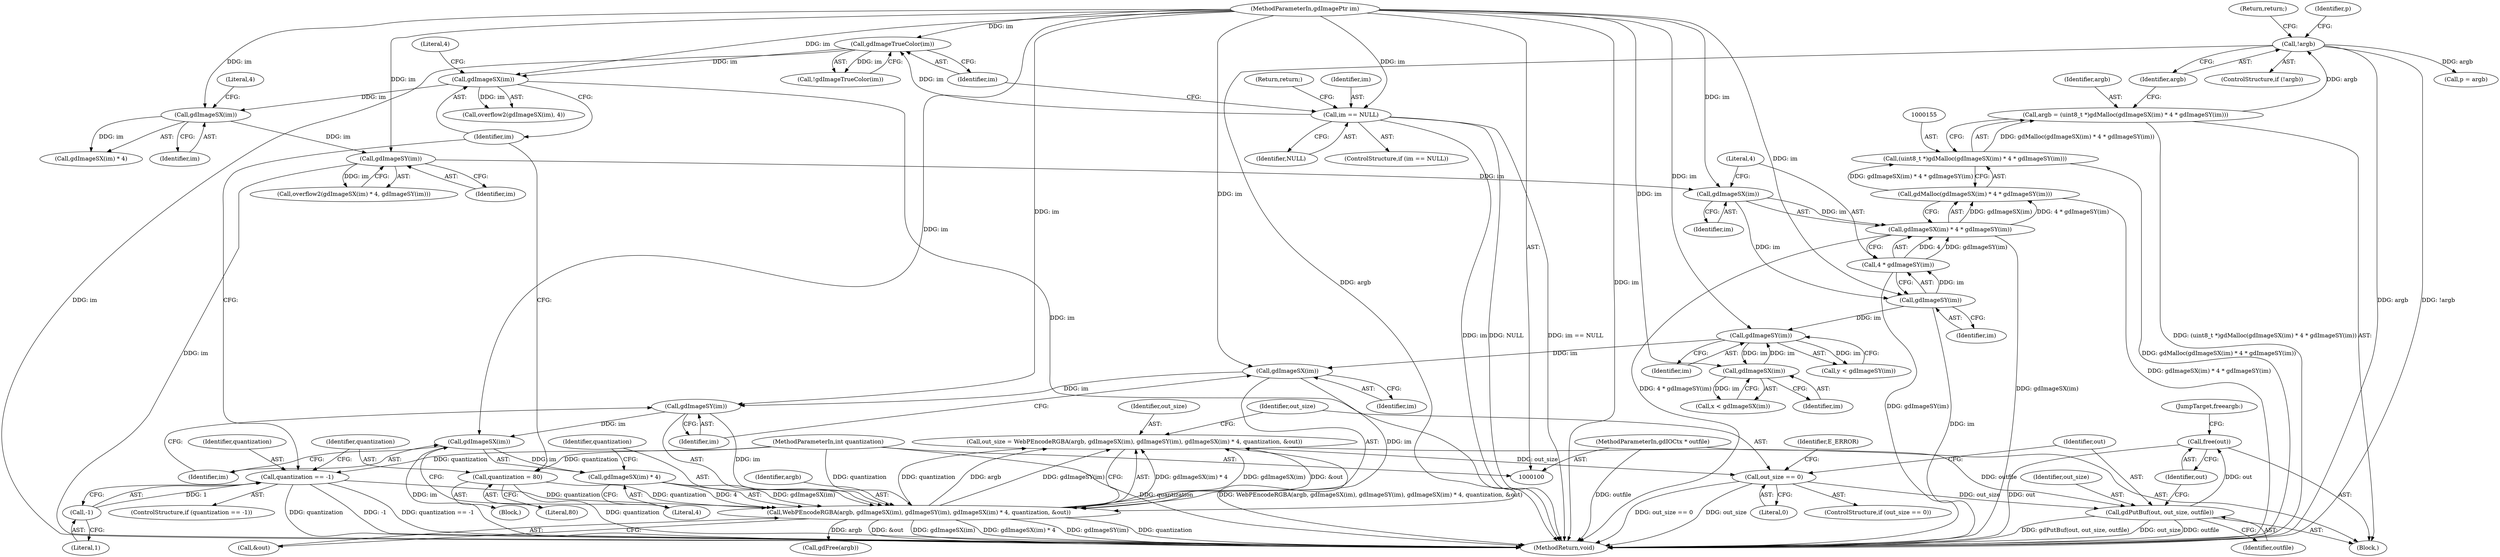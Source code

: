 digraph "0_libgd_c18263e0e0769faee96a5d0ee04b750c442783c6@API" {
"1000281" [label="(Call,free(out))"];
"1000277" [label="(Call,gdPutBuf(out, out_size, outfile))"];
"1000269" [label="(Call,out_size == 0)"];
"1000253" [label="(Call,out_size = WebPEncodeRGBA(argb, gdImageSX(im), gdImageSY(im), gdImageSX(im) * 4, quantization, &out))"];
"1000255" [label="(Call,WebPEncodeRGBA(argb, gdImageSX(im), gdImageSY(im), gdImageSX(im) * 4, quantization, &out))"];
"1000165" [label="(Call,!argb)"];
"1000152" [label="(Call,argb = (uint8_t *)gdMalloc(gdImageSX(im) * 4 * gdImageSY(im)))"];
"1000154" [label="(Call,(uint8_t *)gdMalloc(gdImageSX(im) * 4 * gdImageSY(im)))"];
"1000156" [label="(Call,gdMalloc(gdImageSX(im) * 4 * gdImageSY(im)))"];
"1000157" [label="(Call,gdImageSX(im) * 4 * gdImageSY(im))"];
"1000158" [label="(Call,gdImageSX(im))"];
"1000148" [label="(Call,gdImageSY(im))"];
"1000145" [label="(Call,gdImageSX(im))"];
"1000137" [label="(Call,gdImageSX(im))"];
"1000119" [label="(Call,gdImageTrueColor(im))"];
"1000112" [label="(Call,im == NULL)"];
"1000101" [label="(MethodParameterIn,gdImagePtr im)"];
"1000160" [label="(Call,4 * gdImageSY(im))"];
"1000162" [label="(Call,gdImageSY(im))"];
"1000261" [label="(Call,gdImageSX(im) * 4)"];
"1000262" [label="(Call,gdImageSX(im))"];
"1000259" [label="(Call,gdImageSY(im))"];
"1000257" [label="(Call,gdImageSX(im))"];
"1000178" [label="(Call,gdImageSY(im))"];
"1000189" [label="(Call,gdImageSX(im))"];
"1000132" [label="(Call,quantization = 80)"];
"1000103" [label="(MethodParameterIn,int quantization)"];
"1000127" [label="(Call,quantization == -1)"];
"1000129" [label="(Call,-1)"];
"1000102" [label="(MethodParameterIn,gdIOCtx * outfile)"];
"1000263" [label="(Identifier,im)"];
"1000274" [label="(Identifier,E_ERROR)"];
"1000156" [label="(Call,gdMalloc(gdImageSX(im) * 4 * gdImageSY(im)))"];
"1000116" [label="(Return,return;)"];
"1000163" [label="(Identifier,im)"];
"1000161" [label="(Literal,4)"];
"1000257" [label="(Call,gdImageSX(im))"];
"1000280" [label="(Identifier,outfile)"];
"1000176" [label="(Call,y < gdImageSY(im))"];
"1000266" [label="(Call,&out)"];
"1000179" [label="(Identifier,im)"];
"1000165" [label="(Call,!argb)"];
"1000143" [label="(Call,overflow2(gdImageSX(im) * 4, gdImageSY(im)))"];
"1000281" [label="(Call,free(out))"];
"1000154" [label="(Call,(uint8_t *)gdMalloc(gdImageSX(im) * 4 * gdImageSY(im)))"];
"1000254" [label="(Identifier,out_size)"];
"1000134" [label="(Literal,80)"];
"1000282" [label="(Identifier,out)"];
"1000270" [label="(Identifier,out_size)"];
"1000278" [label="(Identifier,out)"];
"1000147" [label="(Literal,4)"];
"1000101" [label="(MethodParameterIn,gdImagePtr im)"];
"1000118" [label="(Call,!gdImageTrueColor(im))"];
"1000166" [label="(Identifier,argb)"];
"1000104" [label="(Block,)"];
"1000261" [label="(Call,gdImageSX(im) * 4)"];
"1000127" [label="(Call,quantization == -1)"];
"1000132" [label="(Call,quantization = 80)"];
"1000277" [label="(Call,gdPutBuf(out, out_size, outfile))"];
"1000286" [label="(MethodReturn,void)"];
"1000148" [label="(Call,gdImageSY(im))"];
"1000170" [label="(Identifier,p)"];
"1000283" [label="(JumpTarget,freeargb:)"];
"1000131" [label="(Block,)"];
"1000149" [label="(Identifier,im)"];
"1000260" [label="(Identifier,im)"];
"1000164" [label="(ControlStructure,if (!argb))"];
"1000190" [label="(Identifier,im)"];
"1000284" [label="(Call,gdFree(argb))"];
"1000126" [label="(ControlStructure,if (quantization == -1))"];
"1000259" [label="(Call,gdImageSY(im))"];
"1000139" [label="(Literal,4)"];
"1000160" [label="(Call,4 * gdImageSY(im))"];
"1000268" [label="(ControlStructure,if (out_size == 0))"];
"1000119" [label="(Call,gdImageTrueColor(im))"];
"1000157" [label="(Call,gdImageSX(im) * 4 * gdImageSY(im))"];
"1000138" [label="(Identifier,im)"];
"1000103" [label="(MethodParameterIn,int quantization)"];
"1000129" [label="(Call,-1)"];
"1000128" [label="(Identifier,quantization)"];
"1000158" [label="(Call,gdImageSX(im))"];
"1000111" [label="(ControlStructure,if (im == NULL))"];
"1000187" [label="(Call,x < gdImageSX(im))"];
"1000279" [label="(Identifier,out_size)"];
"1000130" [label="(Literal,1)"];
"1000169" [label="(Call,p = argb)"];
"1000189" [label="(Call,gdImageSX(im))"];
"1000256" [label="(Identifier,argb)"];
"1000136" [label="(Call,overflow2(gdImageSX(im), 4))"];
"1000168" [label="(Return,return;)"];
"1000264" [label="(Literal,4)"];
"1000159" [label="(Identifier,im)"];
"1000112" [label="(Call,im == NULL)"];
"1000153" [label="(Identifier,argb)"];
"1000253" [label="(Call,out_size = WebPEncodeRGBA(argb, gdImageSX(im), gdImageSY(im), gdImageSX(im) * 4, quantization, &out))"];
"1000120" [label="(Identifier,im)"];
"1000144" [label="(Call,gdImageSX(im) * 4)"];
"1000137" [label="(Call,gdImageSX(im))"];
"1000269" [label="(Call,out_size == 0)"];
"1000146" [label="(Identifier,im)"];
"1000265" [label="(Identifier,quantization)"];
"1000162" [label="(Call,gdImageSY(im))"];
"1000271" [label="(Literal,0)"];
"1000262" [label="(Call,gdImageSX(im))"];
"1000258" [label="(Identifier,im)"];
"1000133" [label="(Identifier,quantization)"];
"1000102" [label="(MethodParameterIn,gdIOCtx * outfile)"];
"1000178" [label="(Call,gdImageSY(im))"];
"1000113" [label="(Identifier,im)"];
"1000114" [label="(Identifier,NULL)"];
"1000145" [label="(Call,gdImageSX(im))"];
"1000152" [label="(Call,argb = (uint8_t *)gdMalloc(gdImageSX(im) * 4 * gdImageSY(im)))"];
"1000255" [label="(Call,WebPEncodeRGBA(argb, gdImageSX(im), gdImageSY(im), gdImageSX(im) * 4, quantization, &out))"];
"1000281" -> "1000104"  [label="AST: "];
"1000281" -> "1000282"  [label="CFG: "];
"1000282" -> "1000281"  [label="AST: "];
"1000283" -> "1000281"  [label="CFG: "];
"1000281" -> "1000286"  [label="DDG: out"];
"1000277" -> "1000281"  [label="DDG: out"];
"1000277" -> "1000104"  [label="AST: "];
"1000277" -> "1000280"  [label="CFG: "];
"1000278" -> "1000277"  [label="AST: "];
"1000279" -> "1000277"  [label="AST: "];
"1000280" -> "1000277"  [label="AST: "];
"1000282" -> "1000277"  [label="CFG: "];
"1000277" -> "1000286"  [label="DDG: out_size"];
"1000277" -> "1000286"  [label="DDG: outfile"];
"1000277" -> "1000286"  [label="DDG: gdPutBuf(out, out_size, outfile)"];
"1000269" -> "1000277"  [label="DDG: out_size"];
"1000102" -> "1000277"  [label="DDG: outfile"];
"1000269" -> "1000268"  [label="AST: "];
"1000269" -> "1000271"  [label="CFG: "];
"1000270" -> "1000269"  [label="AST: "];
"1000271" -> "1000269"  [label="AST: "];
"1000274" -> "1000269"  [label="CFG: "];
"1000278" -> "1000269"  [label="CFG: "];
"1000269" -> "1000286"  [label="DDG: out_size == 0"];
"1000269" -> "1000286"  [label="DDG: out_size"];
"1000253" -> "1000269"  [label="DDG: out_size"];
"1000253" -> "1000104"  [label="AST: "];
"1000253" -> "1000255"  [label="CFG: "];
"1000254" -> "1000253"  [label="AST: "];
"1000255" -> "1000253"  [label="AST: "];
"1000270" -> "1000253"  [label="CFG: "];
"1000253" -> "1000286"  [label="DDG: WebPEncodeRGBA(argb, gdImageSX(im), gdImageSY(im), gdImageSX(im) * 4, quantization, &out)"];
"1000255" -> "1000253"  [label="DDG: gdImageSX(im) * 4"];
"1000255" -> "1000253"  [label="DDG: gdImageSX(im)"];
"1000255" -> "1000253"  [label="DDG: &out"];
"1000255" -> "1000253"  [label="DDG: quantization"];
"1000255" -> "1000253"  [label="DDG: argb"];
"1000255" -> "1000253"  [label="DDG: gdImageSY(im)"];
"1000255" -> "1000266"  [label="CFG: "];
"1000256" -> "1000255"  [label="AST: "];
"1000257" -> "1000255"  [label="AST: "];
"1000259" -> "1000255"  [label="AST: "];
"1000261" -> "1000255"  [label="AST: "];
"1000265" -> "1000255"  [label="AST: "];
"1000266" -> "1000255"  [label="AST: "];
"1000255" -> "1000286"  [label="DDG: gdImageSY(im)"];
"1000255" -> "1000286"  [label="DDG: quantization"];
"1000255" -> "1000286"  [label="DDG: &out"];
"1000255" -> "1000286"  [label="DDG: gdImageSX(im)"];
"1000255" -> "1000286"  [label="DDG: gdImageSX(im) * 4"];
"1000165" -> "1000255"  [label="DDG: argb"];
"1000261" -> "1000255"  [label="DDG: gdImageSX(im)"];
"1000261" -> "1000255"  [label="DDG: 4"];
"1000257" -> "1000255"  [label="DDG: im"];
"1000259" -> "1000255"  [label="DDG: im"];
"1000132" -> "1000255"  [label="DDG: quantization"];
"1000127" -> "1000255"  [label="DDG: quantization"];
"1000103" -> "1000255"  [label="DDG: quantization"];
"1000255" -> "1000284"  [label="DDG: argb"];
"1000165" -> "1000164"  [label="AST: "];
"1000165" -> "1000166"  [label="CFG: "];
"1000166" -> "1000165"  [label="AST: "];
"1000168" -> "1000165"  [label="CFG: "];
"1000170" -> "1000165"  [label="CFG: "];
"1000165" -> "1000286"  [label="DDG: argb"];
"1000165" -> "1000286"  [label="DDG: !argb"];
"1000152" -> "1000165"  [label="DDG: argb"];
"1000165" -> "1000169"  [label="DDG: argb"];
"1000152" -> "1000104"  [label="AST: "];
"1000152" -> "1000154"  [label="CFG: "];
"1000153" -> "1000152"  [label="AST: "];
"1000154" -> "1000152"  [label="AST: "];
"1000166" -> "1000152"  [label="CFG: "];
"1000152" -> "1000286"  [label="DDG: (uint8_t *)gdMalloc(gdImageSX(im) * 4 * gdImageSY(im))"];
"1000154" -> "1000152"  [label="DDG: gdMalloc(gdImageSX(im) * 4 * gdImageSY(im))"];
"1000154" -> "1000156"  [label="CFG: "];
"1000155" -> "1000154"  [label="AST: "];
"1000156" -> "1000154"  [label="AST: "];
"1000154" -> "1000286"  [label="DDG: gdMalloc(gdImageSX(im) * 4 * gdImageSY(im))"];
"1000156" -> "1000154"  [label="DDG: gdImageSX(im) * 4 * gdImageSY(im)"];
"1000156" -> "1000157"  [label="CFG: "];
"1000157" -> "1000156"  [label="AST: "];
"1000156" -> "1000286"  [label="DDG: gdImageSX(im) * 4 * gdImageSY(im)"];
"1000157" -> "1000156"  [label="DDG: gdImageSX(im)"];
"1000157" -> "1000156"  [label="DDG: 4 * gdImageSY(im)"];
"1000157" -> "1000160"  [label="CFG: "];
"1000158" -> "1000157"  [label="AST: "];
"1000160" -> "1000157"  [label="AST: "];
"1000157" -> "1000286"  [label="DDG: 4 * gdImageSY(im)"];
"1000157" -> "1000286"  [label="DDG: gdImageSX(im)"];
"1000158" -> "1000157"  [label="DDG: im"];
"1000160" -> "1000157"  [label="DDG: 4"];
"1000160" -> "1000157"  [label="DDG: gdImageSY(im)"];
"1000158" -> "1000159"  [label="CFG: "];
"1000159" -> "1000158"  [label="AST: "];
"1000161" -> "1000158"  [label="CFG: "];
"1000148" -> "1000158"  [label="DDG: im"];
"1000101" -> "1000158"  [label="DDG: im"];
"1000158" -> "1000162"  [label="DDG: im"];
"1000148" -> "1000143"  [label="AST: "];
"1000148" -> "1000149"  [label="CFG: "];
"1000149" -> "1000148"  [label="AST: "];
"1000143" -> "1000148"  [label="CFG: "];
"1000148" -> "1000286"  [label="DDG: im"];
"1000148" -> "1000143"  [label="DDG: im"];
"1000145" -> "1000148"  [label="DDG: im"];
"1000101" -> "1000148"  [label="DDG: im"];
"1000145" -> "1000144"  [label="AST: "];
"1000145" -> "1000146"  [label="CFG: "];
"1000146" -> "1000145"  [label="AST: "];
"1000147" -> "1000145"  [label="CFG: "];
"1000145" -> "1000144"  [label="DDG: im"];
"1000137" -> "1000145"  [label="DDG: im"];
"1000101" -> "1000145"  [label="DDG: im"];
"1000137" -> "1000136"  [label="AST: "];
"1000137" -> "1000138"  [label="CFG: "];
"1000138" -> "1000137"  [label="AST: "];
"1000139" -> "1000137"  [label="CFG: "];
"1000137" -> "1000286"  [label="DDG: im"];
"1000137" -> "1000136"  [label="DDG: im"];
"1000119" -> "1000137"  [label="DDG: im"];
"1000101" -> "1000137"  [label="DDG: im"];
"1000119" -> "1000118"  [label="AST: "];
"1000119" -> "1000120"  [label="CFG: "];
"1000120" -> "1000119"  [label="AST: "];
"1000118" -> "1000119"  [label="CFG: "];
"1000119" -> "1000286"  [label="DDG: im"];
"1000119" -> "1000118"  [label="DDG: im"];
"1000112" -> "1000119"  [label="DDG: im"];
"1000101" -> "1000119"  [label="DDG: im"];
"1000112" -> "1000111"  [label="AST: "];
"1000112" -> "1000114"  [label="CFG: "];
"1000113" -> "1000112"  [label="AST: "];
"1000114" -> "1000112"  [label="AST: "];
"1000116" -> "1000112"  [label="CFG: "];
"1000120" -> "1000112"  [label="CFG: "];
"1000112" -> "1000286"  [label="DDG: NULL"];
"1000112" -> "1000286"  [label="DDG: im == NULL"];
"1000112" -> "1000286"  [label="DDG: im"];
"1000101" -> "1000112"  [label="DDG: im"];
"1000101" -> "1000100"  [label="AST: "];
"1000101" -> "1000286"  [label="DDG: im"];
"1000101" -> "1000162"  [label="DDG: im"];
"1000101" -> "1000178"  [label="DDG: im"];
"1000101" -> "1000189"  [label="DDG: im"];
"1000101" -> "1000257"  [label="DDG: im"];
"1000101" -> "1000259"  [label="DDG: im"];
"1000101" -> "1000262"  [label="DDG: im"];
"1000160" -> "1000162"  [label="CFG: "];
"1000161" -> "1000160"  [label="AST: "];
"1000162" -> "1000160"  [label="AST: "];
"1000160" -> "1000286"  [label="DDG: gdImageSY(im)"];
"1000162" -> "1000160"  [label="DDG: im"];
"1000162" -> "1000163"  [label="CFG: "];
"1000163" -> "1000162"  [label="AST: "];
"1000162" -> "1000286"  [label="DDG: im"];
"1000162" -> "1000178"  [label="DDG: im"];
"1000261" -> "1000264"  [label="CFG: "];
"1000262" -> "1000261"  [label="AST: "];
"1000264" -> "1000261"  [label="AST: "];
"1000265" -> "1000261"  [label="CFG: "];
"1000262" -> "1000261"  [label="DDG: im"];
"1000262" -> "1000263"  [label="CFG: "];
"1000263" -> "1000262"  [label="AST: "];
"1000264" -> "1000262"  [label="CFG: "];
"1000262" -> "1000286"  [label="DDG: im"];
"1000259" -> "1000262"  [label="DDG: im"];
"1000259" -> "1000260"  [label="CFG: "];
"1000260" -> "1000259"  [label="AST: "];
"1000263" -> "1000259"  [label="CFG: "];
"1000257" -> "1000259"  [label="DDG: im"];
"1000257" -> "1000258"  [label="CFG: "];
"1000258" -> "1000257"  [label="AST: "];
"1000260" -> "1000257"  [label="CFG: "];
"1000178" -> "1000257"  [label="DDG: im"];
"1000178" -> "1000176"  [label="AST: "];
"1000178" -> "1000179"  [label="CFG: "];
"1000179" -> "1000178"  [label="AST: "];
"1000176" -> "1000178"  [label="CFG: "];
"1000178" -> "1000176"  [label="DDG: im"];
"1000189" -> "1000178"  [label="DDG: im"];
"1000178" -> "1000189"  [label="DDG: im"];
"1000189" -> "1000187"  [label="AST: "];
"1000189" -> "1000190"  [label="CFG: "];
"1000190" -> "1000189"  [label="AST: "];
"1000187" -> "1000189"  [label="CFG: "];
"1000189" -> "1000187"  [label="DDG: im"];
"1000132" -> "1000131"  [label="AST: "];
"1000132" -> "1000134"  [label="CFG: "];
"1000133" -> "1000132"  [label="AST: "];
"1000134" -> "1000132"  [label="AST: "];
"1000138" -> "1000132"  [label="CFG: "];
"1000132" -> "1000286"  [label="DDG: quantization"];
"1000103" -> "1000132"  [label="DDG: quantization"];
"1000103" -> "1000100"  [label="AST: "];
"1000103" -> "1000286"  [label="DDG: quantization"];
"1000103" -> "1000127"  [label="DDG: quantization"];
"1000127" -> "1000126"  [label="AST: "];
"1000127" -> "1000129"  [label="CFG: "];
"1000128" -> "1000127"  [label="AST: "];
"1000129" -> "1000127"  [label="AST: "];
"1000133" -> "1000127"  [label="CFG: "];
"1000138" -> "1000127"  [label="CFG: "];
"1000127" -> "1000286"  [label="DDG: -1"];
"1000127" -> "1000286"  [label="DDG: quantization == -1"];
"1000127" -> "1000286"  [label="DDG: quantization"];
"1000129" -> "1000127"  [label="DDG: 1"];
"1000129" -> "1000130"  [label="CFG: "];
"1000130" -> "1000129"  [label="AST: "];
"1000102" -> "1000100"  [label="AST: "];
"1000102" -> "1000286"  [label="DDG: outfile"];
}
